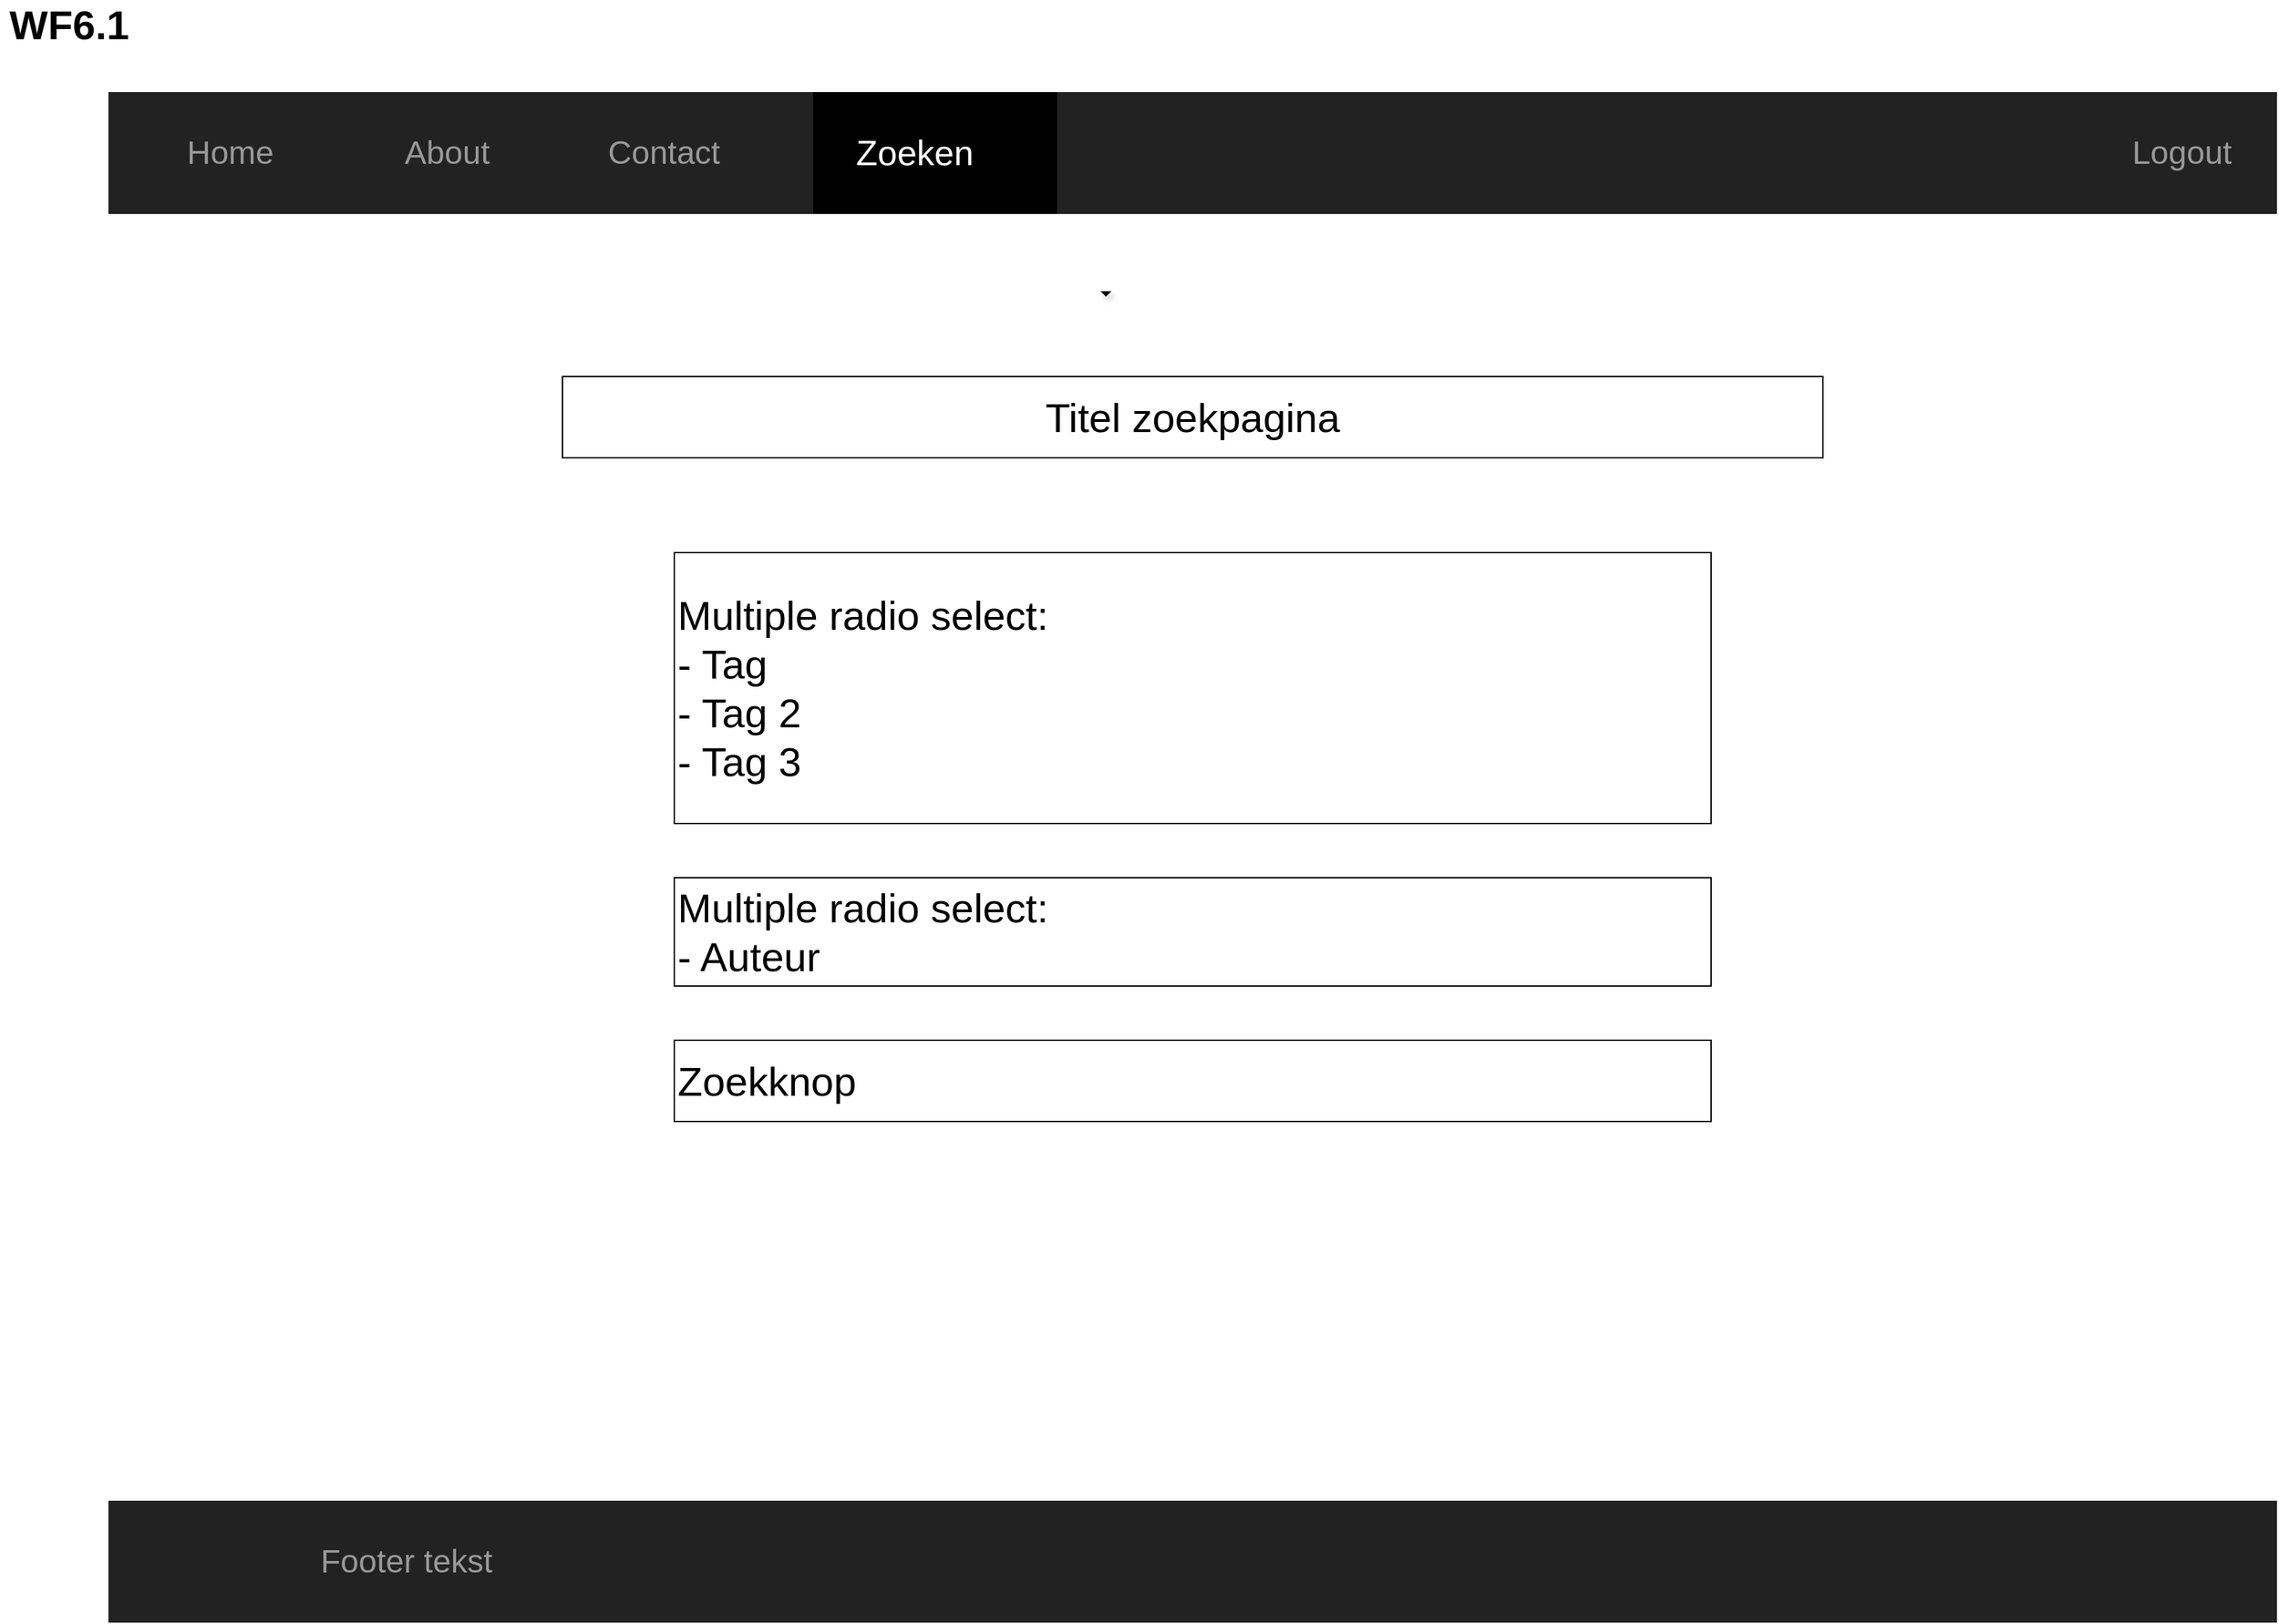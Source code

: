 <mxfile version="20.7.4" type="google"><diagram name="Page-1" id="c9db0220-8083-56f3-ca83-edcdcd058819"><mxGraphModel grid="1" page="1" gridSize="10" guides="1" tooltips="1" connect="1" arrows="1" fold="1" pageScale="1.5" pageWidth="1169" pageHeight="827" background="#ffffff" math="0" shadow="0"><root><mxCell id="0" style=";html=1;"/><mxCell id="1" style=";html=1;" parent="0"/><mxCell id="3d76a8aef4d5c911-1" value="" style="html=1;shadow=0;dashed=0;shape=mxgraph.bootstrap.rect;fillColor=#222222;strokeColor=none;whiteSpace=wrap;rounded=0;fontSize=12;fontColor=#000000;align=center;" vertex="1" parent="1"><mxGeometry x="80" y="70" width="1600" height="90" as="geometry"/></mxCell><mxCell id="H9CyvaDkC_5dpCcxhKHN-1" value="Contact" style="html=1;shadow=0;dashed=0;fillColor=none;strokeColor=none;shape=mxgraph.bootstrap.rect;fontColor=#999999;whiteSpace=wrap;fontSize=24;" vertex="1" parent="3d76a8aef4d5c911-1"><mxGeometry x="340.007" width="140" height="90" as="geometry"/></mxCell><mxCell id="H9CyvaDkC_5dpCcxhKHN-2" value="Logout" style="html=1;shadow=0;dashed=0;fillColor=none;strokeColor=none;shape=mxgraph.bootstrap.rect;fontColor=#999999;whiteSpace=wrap;fontSize=24;" vertex="1" parent="3d76a8aef4d5c911-1"><mxGeometry x="1460.007" width="140" height="90" as="geometry"/></mxCell><mxCell id="H9CyvaDkC_5dpCcxhKHN-4" value="About" style="html=1;shadow=0;dashed=0;fillColor=none;strokeColor=none;shape=mxgraph.bootstrap.rect;fontColor=#999999;whiteSpace=wrap;fontSize=24;" vertex="1" parent="3d76a8aef4d5c911-1"><mxGeometry x="179.993" width="140" height="90" as="geometry"/></mxCell><mxCell id="uKyHGDQzcyqlfL3w8nQo-1" value="Zoeken" style="html=1;shadow=0;dashed=0;shape=mxgraph.bootstrap.rect;fillColor=#000000;strokeColor=none;fontColor=#ffffff;spacingRight=30;whiteSpace=wrap;fontSize=26;" vertex="1" parent="3d76a8aef4d5c911-1"><mxGeometry x="520" width="180" height="90" as="geometry"/></mxCell><mxCell id="uKyHGDQzcyqlfL3w8nQo-3" value="Home" style="html=1;shadow=0;dashed=0;fillColor=none;strokeColor=none;shape=mxgraph.bootstrap.rect;fontColor=#999999;whiteSpace=wrap;fontSize=24;" vertex="1" parent="3d76a8aef4d5c911-1"><mxGeometry x="20.003" width="140" height="90" as="geometry"/></mxCell><mxCell id="3d76a8aef4d5c911-17" value="WF6.1" style="html=1;shadow=0;dashed=0;shape=mxgraph.bootstrap.rect;strokeColor=none;fillColor=none;fontColor=#000000;align=left;spacingLeft=5;whiteSpace=wrap;rounded=0;fontStyle=1;fontSize=30;" vertex="1" parent="1"><mxGeometry y="10" width="200" height="20" as="geometry"/></mxCell><mxCell id="3d76a8aef4d5c911-22" value="" style="shape=triangle;strokeColor=none;fillColor=#000000;direction=south;rounded=0;shadow=1;fontSize=12;fontColor=#000000;align=center;html=1;" vertex="1" parent="1"><mxGeometry x="812" y="217" width="8" height="4" as="geometry"/></mxCell><mxCell id="H9CyvaDkC_5dpCcxhKHN-5" value="" style="html=1;shadow=0;dashed=0;shape=mxgraph.bootstrap.rect;fillColor=#222222;strokeColor=none;whiteSpace=wrap;rounded=0;fontSize=12;fontColor=#000000;align=center;" vertex="1" parent="1"><mxGeometry x="80" y="1110" width="1600" height="90" as="geometry"/></mxCell><mxCell id="H9CyvaDkC_5dpCcxhKHN-9" value="Footer tekst" style="html=1;shadow=0;dashed=0;fillColor=none;strokeColor=none;shape=mxgraph.bootstrap.rect;fontColor=#999999;whiteSpace=wrap;fontSize=24;" vertex="1" parent="H9CyvaDkC_5dpCcxhKHN-5"><mxGeometry x="50" width="340" height="90" as="geometry"/></mxCell><mxCell id="uKyHGDQzcyqlfL3w8nQo-4" value="&lt;font style=&quot;font-size: 30px;&quot;&gt;Titel zoekpagina&lt;/font&gt;" style="rounded=0;whiteSpace=wrap;html=1;" vertex="1" parent="1"><mxGeometry x="415" y="280" width="930" height="60" as="geometry"/></mxCell><mxCell id="uKyHGDQzcyqlfL3w8nQo-5" value="&lt;span style=&quot;font-size: 30px&quot;&gt;Multiple radio select:&lt;br&gt;- Tag&lt;br&gt;- Tag 2&lt;br&gt;- Tag 3&lt;br&gt;&lt;/span&gt;" style="rounded=0;whiteSpace=wrap;html=1;align=left;" vertex="1" parent="1"><mxGeometry x="497.5" y="410" width="765" height="200" as="geometry"/></mxCell><mxCell id="uKyHGDQzcyqlfL3w8nQo-6" value="Multiple radio select:&lt;br&gt;- Auteur" style="rounded=0;whiteSpace=wrap;html=1;fontSize=30;align=left;" vertex="1" parent="1"><mxGeometry x="497.5" y="650" width="765" height="80" as="geometry"/></mxCell><mxCell id="uKyHGDQzcyqlfL3w8nQo-7" value="Zoekknop" style="rounded=0;whiteSpace=wrap;html=1;fontSize=30;align=left;" vertex="1" parent="1"><mxGeometry x="497.5" y="770" width="765" height="60" as="geometry"/></mxCell></root></mxGraphModel></diagram></mxfile>